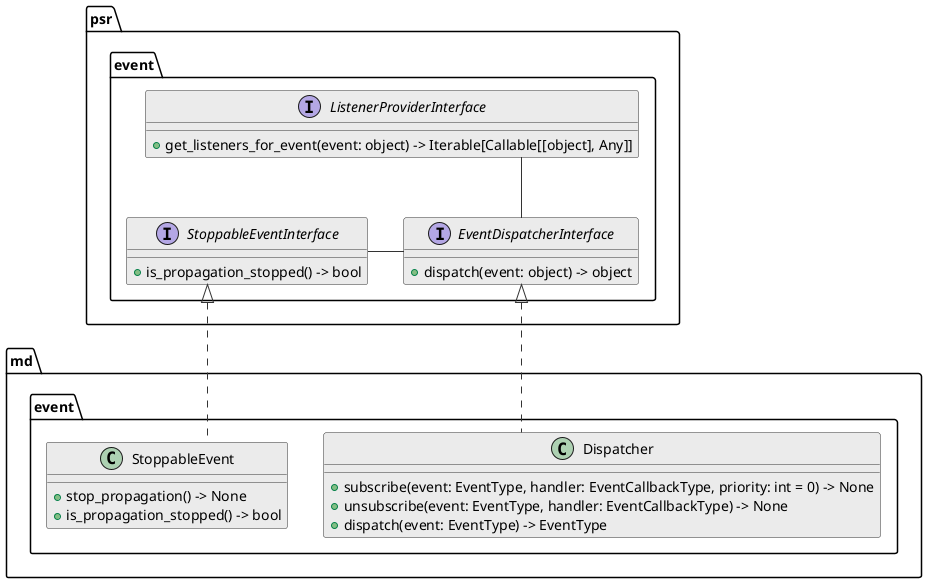 @startuml

skinparam class {
  BackgroundColor #ebebeb
  ArrowColor      #333
  BorderColor     #333
}

skinparam lineType ortho

package psr.event {
  interface psr.event.EventDispatcherInterface {
    + dispatch(event: object) -> object
  }

  interface psr.event.ListenerProviderInterface {
    + get_listeners_for_event(event: object) -> Iterable[Callable[[object], Any]]
  }

  interface psr.event.StoppableEventInterface {
    + is_propagation_stopped() -> bool
  }

  psr.event.EventDispatcherInterface -left- psr.event.StoppableEventInterface
  psr.event.ListenerProviderInterface -- psr.event.EventDispatcherInterface
}

package md.event {
  class StoppableEvent implements psr.event.StoppableEventInterface {
    + stop_propagation() -> None
    + is_propagation_stopped() -> bool
  }

  class Dispatcher implements psr.event.EventDispatcherInterface {
    + subscribe(event: EventType, handler: EventCallbackType, priority: int = 0) -> None
    + unsubscribe(event: EventType, handler: EventCallbackType) -> None
    + dispatch(event: EventType) -> EventType
  }
}

@enduml
